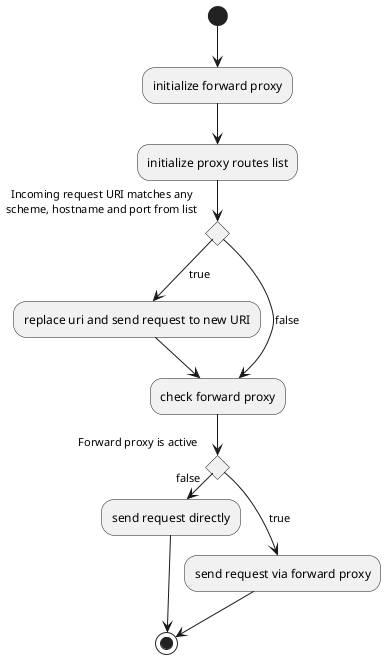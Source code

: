 @startuml
(*) --> "initialize forward proxy"
 --> "initialize proxy routes list"

if "Incoming request URI matches any\nscheme, hostname and port from list" then
  -->[true] "replace uri and send request to new URI"
  --> "check forward proxy"
else
  -->[false] "check forward proxy"
endif

if "Forward proxy is active"
    -down->[true] "send request via forward proxy"
    --> (*)
else
    ->[false] "send request directly"
    --> (*)
endif

@enduml